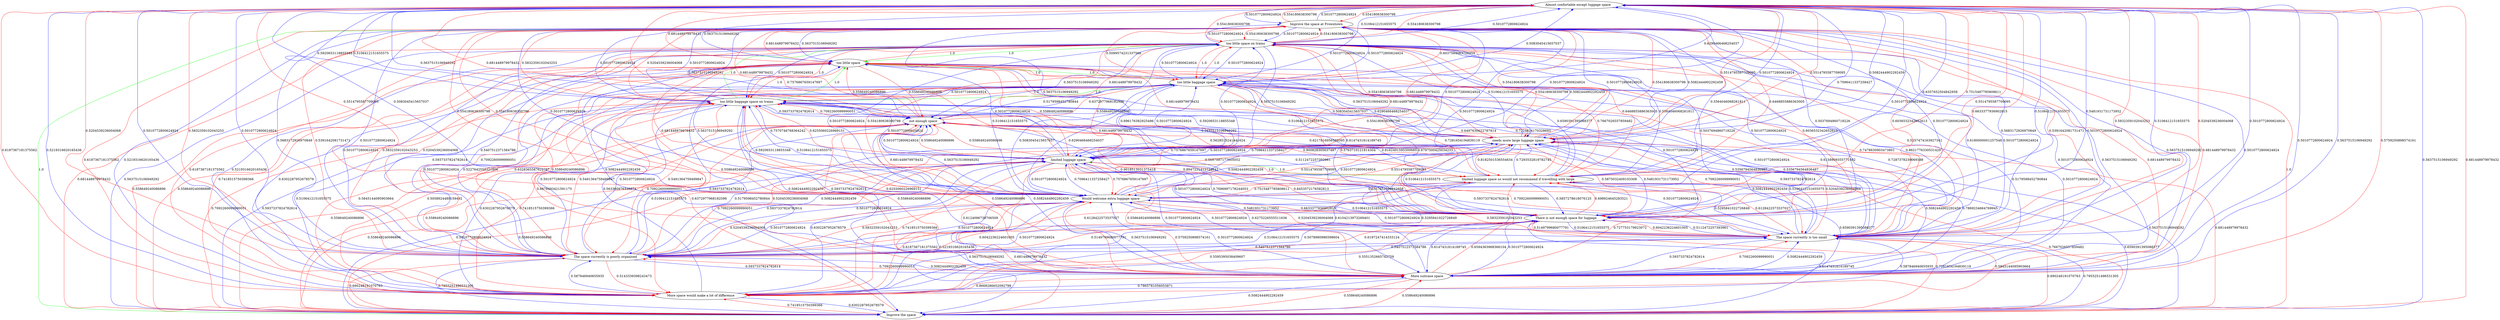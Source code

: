 digraph rawGraph {
"Almost confortable except luggage space";"Improve the space at Frowntown";"Improve the space";"More space would make a lot of difference";"More suitcase space";"The space currently is poorly organised";"The space currently is too small";"There is not enough space for luggage";"Would welcome extra luggage space";"limited luggage space so would not recommend if travelling with large";"limited luggage space";"needs more large luggage space";"not enough space";"too little baggage space on trains";"too little baggage space";"too little space";"too little space on trains";"Improve the space at Frowntown" -> "Improve the space" [label=1.0] [color=green]
"Improve the space" -> "Improve the space at Frowntown" [label=1.0] [color=red]
"Almost confortable except luggage space" -> "Improve the space at Frowntown" [label=0.554180638300798] [color=red]
"Almost confortable except luggage space" -> "Improve the space" [label=0.5637515106949292] [color=blue]
"Improve the space at Frowntown" -> "Almost confortable except luggage space" [label=0.554180638300798] [color=red]
"Improve the space" -> "Almost confortable except luggage space" [label=0.681448979978432] [color=red]
"Almost confortable except luggage space" -> "More space would make a lot of difference" [label=0.6187367181375562] [color=red]
"Improve the space at Frowntown" -> "More space would make a lot of difference" [label=0.6187367181375562] [color=red]
"Improve the space" -> "More space would make a lot of difference" [label=0.7418515750399366] [color=red]
"More space would make a lot of difference" -> "Almost confortable except luggage space" [label=0.5219316620165436] [color=blue]
"More space would make a lot of difference" -> "Improve the space at Frowntown" [label=0.5219316620165436] [color=blue]
"More space would make a lot of difference" -> "Improve the space" [label=0.6302287952678579] [color=blue]
"Almost confortable except luggage space" -> "More suitcase space" [label=0.5637515106949292] [color=blue]
"Improve the space at Frowntown" -> "More suitcase space" [label=0.5637515106949292] [color=blue]
"Improve the space" -> "More suitcase space" [label=0.558649240086896] [color=red]
"More space would make a lot of difference" -> "More suitcase space" [label=0.7865781056053871] [color=blue]
"More suitcase space" -> "Almost confortable except luggage space" [label=0.5759250898574161] [color=red]
"More suitcase space" -> "Improve the space at Frowntown" [label=0.681448979978432] [color=red]
"More suitcase space" -> "Improve the space" [label=0.558649240086896] [color=red]
"More suitcase space" -> "More space would make a lot of difference" [label=0.8668286652092799] [color=red]
"Almost confortable except luggage space" -> "The space currently is poorly organised" [label=0.5832359102043253] [color=red]
"Improve the space at Frowntown" -> "The space currently is poorly organised" [label=0.5391642081731471] [color=red]
"Improve the space" -> "The space currently is poorly organised" [label=0.690248191070763] [color=red]
"More space would make a lot of difference" -> "The space currently is poorly organised" [label=0.587846940655935] [color=blue]
"More suitcase space" -> "The space currently is poorly organised" [label=0.7092260099990051] [color=red]
"The space currently is poorly organised" -> "Almost confortable except luggage space" [label=0.5204539236004068] [color=red]
"The space currently is poorly organised" -> "Improve the space at Frowntown" [label=0.5683172926970849] [color=blue]
"The space currently is poorly organised" -> "Improve the space" [label=0.7955251496531305] [color=blue]
"The space currently is poorly organised" -> "More space would make a lot of difference" [label=0.5143339398243473] [color=red]
"The space currently is poorly organised" -> "More suitcase space" [label=0.5937337824782614] [color=blue]
"Almost confortable except luggage space" -> "The space currently is too small" [label=0.5832359102043253] [color=red]
"Improve the space at Frowntown" -> "The space currently is too small" [label=0.5391642081731471] [color=red]
"Improve the space" -> "The space currently is too small" [label=0.690248191070763] [color=red]
"More space would make a lot of difference" -> "The space currently is too small" [label=0.587846940655935] [color=blue]
"More suitcase space" -> "The space currently is too small" [label=0.7092260099990051] [color=red]
"The space currently is poorly organised" -> "The space currently is too small" [label=0.5407512371584786] [color=blue]
"The space currently is too small" -> "Almost confortable except luggage space" [label=0.5204539236004068] [color=red]
"The space currently is too small" -> "Improve the space at Frowntown" [label=0.5683172926970849] [color=blue]
"The space currently is too small" -> "Improve the space" [label=0.7955251496531305] [color=blue]
"The space currently is too small" -> "More space would make a lot of difference" [label=0.5845144095903664] [color=red]
"The space currently is too small" -> "More suitcase space" [label=0.5937337824782614] [color=blue]
"The space currently is too small" -> "The space currently is poorly organised" [label=0.5407512371584786] [color=blue]
"Almost confortable except luggage space" -> "There is not enough space for luggage" [label=0.6633377936902815] [color=red]
"Improve the space at Frowntown" -> "There is not enough space for luggage" [label=0.6036532342652613] [color=red]
"Improve the space" -> "There is not enough space for luggage" [label=0.7281654194839119] [color=red]
"More space would make a lot of difference" -> "There is not enough space for luggage" [label=0.5551352665742759] [color=blue]
"More suitcase space" -> "There is not enough space for luggage" [label=0.6594363968366104] [color=red]
"The space currently is poorly organised" -> "There is not enough space for luggage" [label=0.6042236224601005] [color=red]
"The space currently is too small" -> "There is not enough space for luggage" [label=0.6042236224601005] [color=red]
"There is not enough space for luggage" -> "Almost confortable except luggage space" [label=0.5481931731173952] [color=blue]
"There is not enough space for luggage" -> "Improve the space at Frowntown" [label=0.5037694860718226] [color=blue]
"There is not enough space for luggage" -> "Improve the space" [label=0.6147431814189745] [color=blue]
"There is not enough space for luggage" -> "More space would make a lot of difference" [label=0.5595395038409607] [color=red]
"There is not enough space for luggage" -> "More suitcase space" [label=0.6147431814189745] [color=blue]
"There is not enough space for luggage" -> "The space currently is poorly organised" [label=0.5149799680077791] [color=red]
"There is not enough space for luggage" -> "The space currently is too small" [label=0.5149799680077791] [color=red]
"Almost confortable except luggage space" -> "Would welcome extra luggage space" [label=0.5514795587709095] [color=red]
"Improve the space at Frowntown" -> "Would welcome extra luggage space" [label=0.554180638300798] [color=red]
"Improve the space" -> "Would welcome extra luggage space" [label=0.681448979978432] [color=red]
"More space would make a lot of difference" -> "Would welcome extra luggage space" [label=0.5219316620165436] [color=blue]
"More suitcase space" -> "Would welcome extra luggage space" [label=0.5759250898574161] [color=red]
"The space currently is poorly organised" -> "Would welcome extra luggage space" [label=0.5204539236004068] [color=red]
"The space currently is too small" -> "Would welcome extra luggage space" [label=0.5204539236004068] [color=red]
"There is not enough space for luggage" -> "Would welcome extra luggage space" [label=0.5481931731173952] [color=blue]
"Would welcome extra luggage space" -> "Almost confortable except luggage space" [label=0.5514795587709095] [color=red]
"Would welcome extra luggage space" -> "Improve the space at Frowntown" [label=0.554180638300798] [color=red]
"Would welcome extra luggage space" -> "Improve the space" [label=0.5637515106949292] [color=blue]
"Would welcome extra luggage space" -> "More space would make a lot of difference" [label=0.6187367181375562] [color=red]
"Would welcome extra luggage space" -> "More suitcase space" [label=0.5637515106949292] [color=blue]
"Would welcome extra luggage space" -> "The space currently is poorly organised" [label=0.5832359102043253] [color=red]
"Would welcome extra luggage space" -> "The space currently is too small" [label=0.5832359102043253] [color=red]
"Would welcome extra luggage space" -> "There is not enough space for luggage" [label=0.6633377936902815] [color=red]
"limited luggage space so would not recommend if travelling with large" -> "limited luggage space" [label=1.0] [color=green]
"limited luggage space" -> "limited luggage space so would not recommend if travelling with large" [label=1.0] [color=red]
"Almost confortable except luggage space" -> "limited luggage space so would not recommend if travelling with large" [label=0.7515487785808611] [color=red]
"Almost confortable except luggage space" -> "limited luggage space" [label=0.7096411337258427] [color=blue]
"Improve the space at Frowntown" -> "limited luggage space so would not recommend if travelling with large" [label=0.6468855886363005] [color=red]
"Improve the space at Frowntown" -> "limited luggage space" [label=0.5637515106949292] [color=blue]
"Improve the space" -> "limited luggage space so would not recommend if travelling with large" [label=0.7667026557859482] [color=red]
"Improve the space" -> "limited luggage space" [label=0.558649240086896] [color=red]
"More space would make a lot of difference" -> "limited luggage space so would not recommend if travelling with large" [label=0.6197247414333124] [color=red]
"More space would make a lot of difference" -> "limited luggage space" [label=0.6302287952678579] [color=blue]
"More suitcase space" -> "limited luggage space so would not recommend if travelling with large" [label=0.727753179923072] [color=red]
"More suitcase space" -> "limited luggage space" [label=0.6275226555511636] [color=blue]
"The space currently is poorly organised" -> "limited luggage space so would not recommend if travelling with large" [label=0.6128422573537027] [color=red]
"The space currently is poorly organised" -> "limited luggage space" [label=0.5937337824782614] [color=blue]
"The space currently is too small" -> "limited luggage space so would not recommend if travelling with large" [label=0.6128422573537027] [color=red]
"The space currently is too small" -> "limited luggage space" [label=0.5937337824782614] [color=blue]
"There is not enough space for luggage" -> "limited luggage space so would not recommend if travelling with large" [label=0.698924645283521] [color=red]
"There is not enough space for luggage" -> "limited luggage space" [label=0.7696997178244053] [color=blue]
"Would welcome extra luggage space" -> "limited luggage space so would not recommend if travelling with large" [label=0.7515487785808611] [color=red]
"Would welcome extra luggage space" -> "limited luggage space" [label=0.7096411337258427] [color=blue]
"limited luggage space so would not recommend if travelling with large" -> "Almost confortable except luggage space" [label=0.6357652504842958] [color=blue]
"limited luggage space so would not recommend if travelling with large" -> "Improve the space at Frowntown" [label=0.5564046068261811] [color=blue]
"limited luggage space so would not recommend if travelling with large" -> "Improve the space" [label=0.6590391395088377] [color=blue]
"limited luggage space so would not recommend if travelling with large" -> "More space would make a lot of difference" [label=0.5078980986598604] [color=blue]
"limited luggage space so would not recommend if travelling with large" -> "More suitcase space" [label=0.6590391395088377] [color=blue]
"limited luggage space so would not recommend if travelling with large" -> "The space currently is poorly organised" [label=0.5295841022726849] [color=blue]
"limited luggage space so would not recommend if travelling with large" -> "The space currently is too small" [label=0.5295841022726849] [color=blue]
"limited luggage space so would not recommend if travelling with large" -> "There is not enough space for luggage" [label=0.5857278618076125] [color=blue]
"limited luggage space so would not recommend if travelling with large" -> "Would welcome extra luggage space" [label=0.6357652504842958] [color=blue]
"limited luggage space" -> "Almost confortable except luggage space" [label=0.7576867659147697] [color=red]
"limited luggage space" -> "Improve the space at Frowntown" [label=0.681448979978432] [color=red]
"limited luggage space" -> "Improve the space" [label=0.558649240086896] [color=red]
"limited luggage space" -> "More space would make a lot of difference" [label=0.7418515750399366] [color=red]
"limited luggage space" -> "More suitcase space" [label=0.558649240086896] [color=red]
"limited luggage space" -> "The space currently is poorly organised" [label=0.7092260099990051] [color=red]
"limited luggage space" -> "The space currently is too small" [label=0.7092260099990051] [color=red]
"limited luggage space" -> "There is not enough space for luggage" [label=0.8453572176582813] [color=red]
"limited luggage space" -> "Would welcome extra luggage space" [label=0.7576867659147697] [color=red]
"Almost confortable except luggage space" -> "needs more large luggage space" [label=0.5514795587709095] [color=red]
"Improve the space at Frowntown" -> "needs more large luggage space" [label=0.554180638300798] [color=red]
"Improve the space" -> "needs more large luggage space" [label=0.681448979978432] [color=red]
"More space would make a lot of difference" -> "needs more large luggage space" [label=0.6104213973269401] [color=blue]
"More suitcase space" -> "needs more large luggage space" [label=0.5082444902292459] [color=blue]
"The space currently is poorly organised" -> "needs more large luggage space" [label=0.5204539236004068] [color=red]
"The space currently is too small" -> "needs more large luggage space" [label=0.5204539236004068] [color=red]
"There is not enough space for luggage" -> "needs more large luggage space" [label=0.5481931731173952] [color=blue]
"Would welcome extra luggage space" -> "needs more large luggage space" [label=0.5514795587709095] [color=red]
"limited luggage space so would not recommend if travelling with large" -> "needs more large luggage space" [label=0.7293532819782745] [color=blue]
"limited luggage space" -> "needs more large luggage space" [label=0.7576867659147697] [color=red]
"needs more large luggage space" -> "Almost confortable except luggage space" [label=0.5514795587709095] [color=red]
"needs more large luggage space" -> "Improve the space at Frowntown" [label=0.554180638300798] [color=red]
"needs more large luggage space" -> "Improve the space" [label=0.5637515106949292] [color=blue]
"needs more large luggage space" -> "More space would make a lot of difference" [label=0.6124096739706509] [color=red]
"needs more large luggage space" -> "More suitcase space" [label=0.7869234664769945] [color=blue]
"needs more large luggage space" -> "The space currently is poorly organised" [label=0.5106412151655575] [color=blue]
"needs more large luggage space" -> "The space currently is too small" [label=0.5106412151655575] [color=blue]
"needs more large luggage space" -> "There is not enough space for luggage" [label=0.5875032409103308] [color=red]
"needs more large luggage space" -> "Would welcome extra luggage space" [label=0.5514795587709095] [color=red]
"needs more large luggage space" -> "limited luggage space so would not recommend if travelling with large" [label=0.8182501536554634] [color=red]
"needs more large luggage space" -> "limited luggage space" [label=0.7096411337258427] [color=blue]
"Almost confortable except luggage space" -> "not enough space" [label=0.5637515106949292] [color=blue]
"Improve the space at Frowntown" -> "not enough space" [label=0.5637515106949292] [color=blue]
"Improve the space" -> "not enough space" [label=0.558649240086896] [color=red]
"More space would make a lot of difference" -> "not enough space" [label=0.6302287952678579] [color=blue]
"More suitcase space" -> "not enough space" [label=0.558649240086896] [color=red]
"The space currently is poorly organised" -> "not enough space" [label=0.5937337824782614] [color=blue]
"The space currently is too small" -> "not enough space" [label=0.5937337824782614] [color=blue]
"There is not enough space for luggage" -> "not enough space" [label=0.9018513031375418] [color=blue]
"Would welcome extra luggage space" -> "not enough space" [label=0.5637515106949292] [color=blue]
"limited luggage space so would not recommend if travelling with large" -> "not enough space" [label=0.8162491595300685] [color=blue]
"limited luggage space" -> "not enough space" [label=0.558649240086896] [color=red]
"needs more large luggage space" -> "not enough space" [label=0.5637515106949292] [color=blue]
"not enough space" -> "Almost confortable except luggage space" [label=0.681448979978432] [color=red]
"not enough space" -> "Improve the space at Frowntown" [label=0.681448979978432] [color=red]
"not enough space" -> "Improve the space" [label=0.558649240086896] [color=red]
"not enough space" -> "More space would make a lot of difference" [label=0.7418515750399366] [color=red]
"not enough space" -> "More suitcase space" [label=0.558649240086896] [color=red]
"not enough space" -> "The space currently is poorly organised" [label=0.7092260099990051] [color=red]
"not enough space" -> "The space currently is too small" [label=0.7092260099990051] [color=red]
"not enough space" -> "There is not enough space for luggage" [label=0.8947231412734642] [color=red]
"not enough space" -> "Would welcome extra luggage space" [label=0.681448979978432] [color=red]
"not enough space" -> "limited luggage space so would not recommend if travelling with large" [label=0.900828305637487] [color=red]
"not enough space" -> "limited luggage space" [label=0.558649240086896] [color=red]
"not enough space" -> "needs more large luggage space" [label=0.681448979978432] [color=red]
"too little baggage space on trains" -> "too little baggage space" [label=1.0] [color=green]
"too little baggage space" -> "too little space" [label=1.0] [color=green]
"too little baggage space on trains" -> "too little space on trains" [label=1.0] [color=green]
"too little space on trains" -> "too little space" [label=1.0] [color=green]
"too little baggage space on trains" -> "too little space" [label=1.0] [color=green]
"too little baggage space" -> "too little baggage space on trains" [label=1.0] [color=red]
"too little baggage space" -> "too little space on trains" [label=1.0] [color=red]
"too little space" -> "too little baggage space on trains" [label=1.0] [color=red]
"too little space" -> "too little baggage space" [label=1.0] [color=red]
"too little space" -> "too little space on trains" [label=1.0] [color=red]
"too little space on trains" -> "too little baggage space on trains" [label=1.0] [color=red]
"too little space on trains" -> "too little baggage space" [label=1.0] [color=red]
"Almost confortable except luggage space" -> "too little baggage space on trains" [label=0.5106412151655575] [color=blue]
"Almost confortable except luggage space" -> "too little baggage space" [label=0.6290466468254037] [color=blue]
"Almost confortable except luggage space" -> "too little space" [label=0.5637515106949292] [color=blue]
"Almost confortable except luggage space" -> "too little space on trains" [label=0.554180638300798] [color=red]
"Improve the space at Frowntown" -> "too little baggage space on trains" [label=0.5832359102043253] [color=red]
"Improve the space at Frowntown" -> "too little baggage space" [label=0.5099574231337566] [color=red]
"Improve the space at Frowntown" -> "too little space" [label=0.5637515106949292] [color=blue]
"Improve the space at Frowntown" -> "too little space on trains" [label=0.554180638300798] [color=red]
"Improve the space" -> "too little baggage space on trains" [label=0.7092260099990051] [color=red]
"Improve the space" -> "too little baggage space" [label=0.6372977968182596] [color=red]
"Improve the space" -> "too little space" [label=0.558649240086896] [color=red]
"Improve the space" -> "too little space on trains" [label=0.681448979978432] [color=red]
"More space would make a lot of difference" -> "too little baggage space on trains" [label=0.5058924489159492] [color=red]
"More space would make a lot of difference" -> "too little baggage space" [label=0.563360976338874] [color=blue]
"More space would make a lot of difference" -> "too little space" [label=0.6302287952678579] [color=blue]
"More space would make a lot of difference" -> "too little space on trains" [label=0.5219316620165436] [color=blue]
"More suitcase space" -> "too little baggage space on trains" [label=0.6255060226969151] [color=red]
"More suitcase space" -> "too little baggage space" [label=0.5010772800624924] [color=blue]
"More suitcase space" -> "too little space" [label=0.558649240086896] [color=red]
"More suitcase space" -> "too little space on trains" [label=0.681448979978432] [color=red]
"The space currently is poorly organised" -> "too little baggage space on trains" [label=0.5491364759499847] [color=red]
"The space currently is poorly organised" -> "too little baggage space" [label=0.5227642558321806] [color=blue]
"The space currently is poorly organised" -> "too little space" [label=0.5937337824782614] [color=blue]
"The space currently is poorly organised" -> "too little space on trains" [label=0.5204539236004068] [color=red]
"The space currently is too small" -> "too little baggage space on trains" [label=0.5356794564836487] [color=blue]
"The space currently is too small" -> "too little baggage space" [label=0.7287378239069388] [color=blue]
"The space currently is too small" -> "too little space" [label=0.8621776330531429] [color=blue]
"The space currently is too small" -> "too little space on trains" [label=0.6180000001257548] [color=blue]
"There is not enough space for luggage" -> "too little baggage space on trains" [label=0.5697097177605052] [color=blue]
"There is not enough space for luggage" -> "too little baggage space" [label=0.6797500425034233] [color=blue]
"There is not enough space for luggage" -> "too little space" [label=0.6147431814189745] [color=blue]
"There is not enough space for luggage" -> "too little space on trains" [label=0.5037694860718226] [color=blue]
"Would welcome extra luggage space" -> "too little baggage space on trains" [label=0.5106412151655575] [color=blue]
"Would welcome extra luggage space" -> "too little baggage space" [label=0.6290466468254037] [color=blue]
"Would welcome extra luggage space" -> "too little space" [label=0.5637515106949292] [color=blue]
"Would welcome extra luggage space" -> "too little space on trains" [label=0.554180638300798] [color=red]
"limited luggage space so would not recommend if travelling with large" -> "too little baggage space on trains" [label=0.6217816956589395] [color=blue]
"limited luggage space so would not recommend if travelling with large" -> "too little baggage space" [label=0.7224624170328693] [color=blue]
"limited luggage space so would not recommend if travelling with large" -> "too little space" [label=0.6590391395088377] [color=blue]
"limited luggage space so would not recommend if travelling with large" -> "too little space on trains" [label=0.5564046068261811] [color=blue]
"limited luggage space" -> "too little baggage space on trains" [label=0.6255060226969151] [color=red]
"limited luggage space" -> "too little baggage space" [label=0.5010772800624924] [color=blue]
"limited luggage space" -> "too little space" [label=0.558649240086896] [color=red]
"limited luggage space" -> "too little space on trains" [label=0.681448979978432] [color=red]
"needs more large luggage space" -> "too little baggage space on trains" [label=0.5106412151655575] [color=blue]
"needs more large luggage space" -> "too little baggage space" [label=0.6290466468254037] [color=blue]
"needs more large luggage space" -> "too little space" [label=0.5637515106949292] [color=blue]
"needs more large luggage space" -> "too little space on trains" [label=0.554180638300798] [color=red]
"not enough space" -> "too little baggage space on trains" [label=0.7092260099990051] [color=red]
"not enough space" -> "too little baggage space" [label=0.6372977968182596] [color=red]
"not enough space" -> "too little space" [label=0.558649240086896] [color=red]
"not enough space" -> "too little space on trains" [label=0.681448979978432] [color=red]
"too little baggage space on trains" -> "Almost confortable except luggage space" [label=0.5920653118855348] [color=blue]
"too little baggage space on trains" -> "Improve the space at Frowntown" [label=0.5204539236004068] [color=red]
"too little baggage space on trains" -> "Improve the space" [label=0.5937337824782614] [color=blue]
"too little baggage space on trains" -> "More space would make a lot of difference" [label=0.5845144095903664] [color=red]
"too little baggage space on trains" -> "More suitcase space" [label=0.5937337824782614] [color=blue]
"too little baggage space on trains" -> "The space currently is poorly organised" [label=0.5491364759499847] [color=red]
"too little baggage space on trains" -> "The space currently is too small" [label=0.5356794564836487] [color=blue]
"too little baggage space on trains" -> "There is not enough space for luggage" [label=0.5112472257393961] [color=blue]
"too little baggage space on trains" -> "Would welcome extra luggage space" [label=0.5920653118855348] [color=blue]
"too little baggage space on trains" -> "limited luggage space so would not recommend if travelling with large" [label=0.5628515241441624] [color=red]
"too little baggage space on trains" -> "limited luggage space" [label=0.7570746768364242] [color=blue]
"too little baggage space on trains" -> "needs more large luggage space" [label=0.5920653118855348] [color=blue]
"too little baggage space on trains" -> "not enough space" [label=0.5937337824782614] [color=blue]
"too little baggage space" -> "Almost confortable except luggage space" [label=0.5083045415657037] [color=blue]
"too little baggage space" -> "Improve the space at Frowntown" [label=0.6037584083706959] [color=red]
"too little baggage space" -> "Improve the space" [label=0.5179598452780844] [color=blue]
"too little baggage space" -> "More space would make a lot of difference" [label=0.6678493421591175] [color=red]
"too little baggage space" -> "More suitcase space" [label=0.5179598452780844] [color=blue]
"too little baggage space" -> "The space currently is poorly organised" [label=0.6328365587622787] [color=red]
"too little baggage space" -> "The space currently is too small" [label=0.6158909355771502] [color=red]
"too little baggage space" -> "There is not enough space for luggage" [label=0.5763710121814304] [color=red]
"too little baggage space" -> "Would welcome extra luggage space" [label=0.5083045415657037] [color=blue]
"too little baggage space" -> "limited luggage space so would not recommend if travelling with large" [label=0.6497630622787814] [color=red]
"too little baggage space" -> "limited luggage space" [label=0.696176382925496] [color=blue]
"too little baggage space" -> "needs more large luggage space" [label=0.5083045415657037] [color=blue]
"too little baggage space" -> "not enough space" [label=0.5179598452780844] [color=blue]
"too little space" -> "Almost confortable except luggage space" [label=0.681448979978432] [color=red]
"too little space" -> "Improve the space at Frowntown" [label=0.681448979978432] [color=red]
"too little space" -> "Improve the space" [label=0.558649240086896] [color=red]
"too little space" -> "More space would make a lot of difference" [label=0.7418515750399366] [color=red]
"too little space" -> "More suitcase space" [label=0.558649240086896] [color=red]
"too little space" -> "The space currently is poorly organised" [label=0.7092260099990051] [color=red]
"too little space" -> "The space currently is too small" [label=0.7478630903473801] [color=red]
"too little space" -> "There is not enough space for luggage" [label=0.7281654194839119] [color=red]
"too little space" -> "Would welcome extra luggage space" [label=0.681448979978432] [color=red]
"too little space" -> "limited luggage space so would not recommend if travelling with large" [label=0.7667026557859482] [color=red]
"too little space" -> "limited luggage space" [label=0.558649240086896] [color=red]
"too little space" -> "needs more large luggage space" [label=0.681448979978432] [color=red]
"too little space" -> "not enough space" [label=0.558649240086896] [color=red]
"too little space on trains" -> "Almost confortable except luggage space" [label=0.554180638300798] [color=red]
"too little space on trains" -> "Improve the space at Frowntown" [label=0.554180638300798] [color=red]
"too little space on trains" -> "Improve the space" [label=0.5637515106949292] [color=blue]
"too little space on trains" -> "More space would make a lot of difference" [label=0.6187367181375562] [color=red]
"too little space on trains" -> "More suitcase space" [label=0.5637515106949292] [color=blue]
"too little space on trains" -> "The space currently is poorly organised" [label=0.5832359102043253] [color=red]
"too little space on trains" -> "The space currently is too small" [label=0.5257474163927341] [color=red]
"too little space on trains" -> "There is not enough space for luggage" [label=0.6036532342652613] [color=red]
"too little space on trains" -> "Would welcome extra luggage space" [label=0.554180638300798] [color=red]
"too little space on trains" -> "limited luggage space so would not recommend if travelling with large" [label=0.6468855886363005] [color=red]
"too little space on trains" -> "limited luggage space" [label=0.5637515106949292] [color=blue]
"too little space on trains" -> "needs more large luggage space" [label=0.554180638300798] [color=red]
"too little space on trains" -> "not enough space" [label=0.5637515106949292] [color=blue]
"Almost confortable except luggage space" -> "needs more large luggage space" [label=0.5082444902292459] [color=blue]
"Almost confortable except luggage space" -> "Would welcome extra luggage space" [label=0.5083045415657037] [color=blue]
"Almost confortable except luggage space" -> "too little space on trains" [label=0.5106412151655575] [color=blue]
"Almost confortable except luggage space" -> "The space currently is too small" [label=0.5106412151655575] [color=blue]
"Almost confortable except luggage space" -> "There is not enough space for luggage" [label=0.5106412151655575] [color=blue]
"Improve the space at Frowntown" -> "needs more large luggage space" [label=0.5082444902292459] [color=blue]
"Improve the space at Frowntown" -> "too little baggage space" [label=0.5010772800624924] [color=blue]
"More space would make a lot of difference" -> "too little baggage space on trains" [label=0.5106412151655575] [color=blue]
"More suitcase space" -> "Would welcome extra luggage space" [label=0.5010772800624924] [color=blue]
"More suitcase space" -> "too little baggage space on trains" [label=0.5082444902292459] [color=blue]
"More suitcase space" -> "not enough space" [label=0.5082444902292459] [color=blue]
"More suitcase space" -> "Almost confortable except luggage space" [label=0.5010772800624924] [color=blue]
"More suitcase space" -> "too little space" [label=0.5082444902292459] [color=blue]
"More suitcase space" -> "The space currently is poorly organised" [label=0.5082444902292459] [color=blue]
"More suitcase space" -> "The space currently is too small" [label=0.5082444902292459] [color=blue]
"More suitcase space" -> "Improve the space" [label=0.5082444902292459] [color=blue]
"The space currently is poorly organised" -> "needs more large luggage space" [label=0.5082444902292459] [color=blue]
"The space currently is poorly organised" -> "Would welcome extra luggage space" [label=0.5010772800624924] [color=blue]
"The space currently is poorly organised" -> "too little baggage space on trains" [label=0.5010772800624924] [color=blue]
"The space currently is poorly organised" -> "Almost confortable except luggage space" [label=0.5010772800624924] [color=blue]
"The space currently is poorly organised" -> "too little space on trains" [label=0.5407512371584786] [color=blue]
"The space currently is too small" -> "needs more large luggage space" [label=0.5082444902292459] [color=blue]
"The space currently is too small" -> "Would welcome extra luggage space" [label=0.5010772800624924] [color=blue]
"The space currently is too small" -> "Almost confortable except luggage space" [label=0.5010772800624924] [color=blue]
"The space currently is too small" -> "There is not enough space for luggage" [label=0.5112472257393961] [color=blue]
"There is not enough space for luggage" -> "The space currently is poorly organised" [label=0.5106412151655575] [color=blue]
"There is not enough space for luggage" -> "The space currently is too small" [label=0.5106412151655575] [color=blue]
"Would welcome extra luggage space" -> "needs more large luggage space" [label=0.5082444902292459] [color=blue]
"Would welcome extra luggage space" -> "Almost confortable except luggage space" [label=0.5010772800624924] [color=blue]
"Would welcome extra luggage space" -> "too little space on trains" [label=0.5106412151655575] [color=blue]
"Would welcome extra luggage space" -> "The space currently is poorly organised" [label=0.5010772800624924] [color=blue]
"Would welcome extra luggage space" -> "The space currently is too small" [label=0.5010772800624924] [color=blue]
"Would welcome extra luggage space" -> "There is not enough space for luggage" [label=0.5106412151655575] [color=blue]
"limited luggage space" -> "More suitcase space" [label=0.5010772800624924] [color=blue]
"limited luggage space" -> "needs more large luggage space" [label=0.5010772800624924] [color=blue]
"limited luggage space" -> "Would welcome extra luggage space" [label=0.5010772800624924] [color=blue]
"limited luggage space" -> "not enough space" [label=0.5010772800624924] [color=blue]
"limited luggage space" -> "too little space" [label=0.5010772800624924] [color=blue]
"limited luggage space" -> "Almost confortable except luggage space" [label=0.5010772800624924] [color=blue]
"limited luggage space" -> "Improve the space" [label=0.5010772800624924] [color=blue]
"needs more large luggage space" -> "Would welcome extra luggage space" [label=0.5010772800624924] [color=blue]
"needs more large luggage space" -> "Almost confortable except luggage space" [label=0.5010772800624924] [color=blue]
"needs more large luggage space" -> "too little space on trains" [label=0.5106412151655575] [color=blue]
"needs more large luggage space" -> "Improve the space at Frowntown" [label=0.5010772800624924] [color=blue]
"needs more large luggage space" -> "There is not enough space for luggage" [label=0.5106412151655575] [color=blue]
"too little baggage space on trains" -> "The space currently is poorly organised" [label=0.5010772800624924] [color=blue]
"too little baggage space on trains" -> "Improve the space at Frowntown" [label=0.5010772800624924] [color=blue]
"too little baggage space" -> "too little baggage space on trains" [label=0.5010772800624924] [color=blue]
"too little baggage space" -> "too little space on trains" [label=0.5010772800624924] [color=blue]
"too little baggage space" -> "The space currently is poorly organised" [label=0.5010772800624924] [color=blue]
"too little baggage space" -> "The space currently is too small" [label=0.5010772800624924] [color=blue]
"too little baggage space" -> "Improve the space at Frowntown" [label=0.5010772800624924] [color=blue]
"too little baggage space" -> "There is not enough space for luggage" [label=0.5010772800624924] [color=blue]
"too little space on trains" -> "needs more large luggage space" [label=0.5082444902292459] [color=blue]
"too little space on trains" -> "Would welcome extra luggage space" [label=0.5010772800624924] [color=blue]
"too little space on trains" -> "too little baggage space" [label=0.5010772800624924] [color=blue]
"too little space on trains" -> "too little baggage space on trains" [label=0.5010772800624924] [color=blue]
"too little space on trains" -> "Almost confortable except luggage space" [label=0.5010772800624924] [color=blue]
"too little space on trains" -> "The space currently is poorly organised" [label=0.5010772800624924] [color=blue]
"too little space on trains" -> "The space currently is too small" [label=0.5010772800624924] [color=blue]
"Almost confortable except luggage space" -> "The space currently is poorly organised" [label=0.5010772800624924] [color=blue]
"Almost confortable except luggage space" -> "Improve the space at Frowntown" [label=0.5010772800624924] [color=blue]
"Improve the space at Frowntown" -> "Would welcome extra luggage space" [label=0.5010772800624924] [color=blue]
"Improve the space at Frowntown" -> "too little baggage space on trains" [label=0.5010772800624924] [color=blue]
"Improve the space at Frowntown" -> "Almost confortable except luggage space" [label=0.5010772800624924] [color=blue]
"Improve the space at Frowntown" -> "too little space on trains" [label=0.5010772800624924] [color=blue]
"Improve the space at Frowntown" -> "The space currently is poorly organised" [label=0.5010772800624924] [color=blue]
"Improve the space at Frowntown" -> "The space currently is too small" [label=0.5010772800624924] [color=blue]
"Improve the space at Frowntown" -> "There is not enough space for luggage" [label=0.5010772800624924] [color=blue]
"More suitcase space" -> "too little space on trains" [label=0.5010772800624924] [color=blue]
"More suitcase space" -> "Improve the space at Frowntown" [label=0.5010772800624924] [color=blue]
"More suitcase space" -> "There is not enough space for luggage" [label=0.5010772800624924] [color=blue]
"The space currently is poorly organised" -> "There is not enough space for luggage" [label=0.5010772800624924] [color=blue]
"Would welcome extra luggage space" -> "Improve the space at Frowntown" [label=0.5010772800624924] [color=blue]
"limited luggage space" -> "too little baggage space on trains" [label=0.5010772800624924] [color=blue]
"limited luggage space" -> "too little space on trains" [label=0.5010772800624924] [color=blue]
"limited luggage space" -> "The space currently is poorly organised" [label=0.5010772800624924] [color=blue]
"limited luggage space" -> "The space currently is too small" [label=0.5010772800624924] [color=blue]
"limited luggage space" -> "Improve the space at Frowntown" [label=0.5010772800624924] [color=blue]
"limited luggage space" -> "There is not enough space for luggage" [label=0.5010772800624924] [color=blue]
"too little space on trains" -> "Improve the space at Frowntown" [label=0.5010772800624924] [color=blue]
"too little space on trains" -> "There is not enough space for luggage" [label=0.5010772800624924] [color=blue]
}